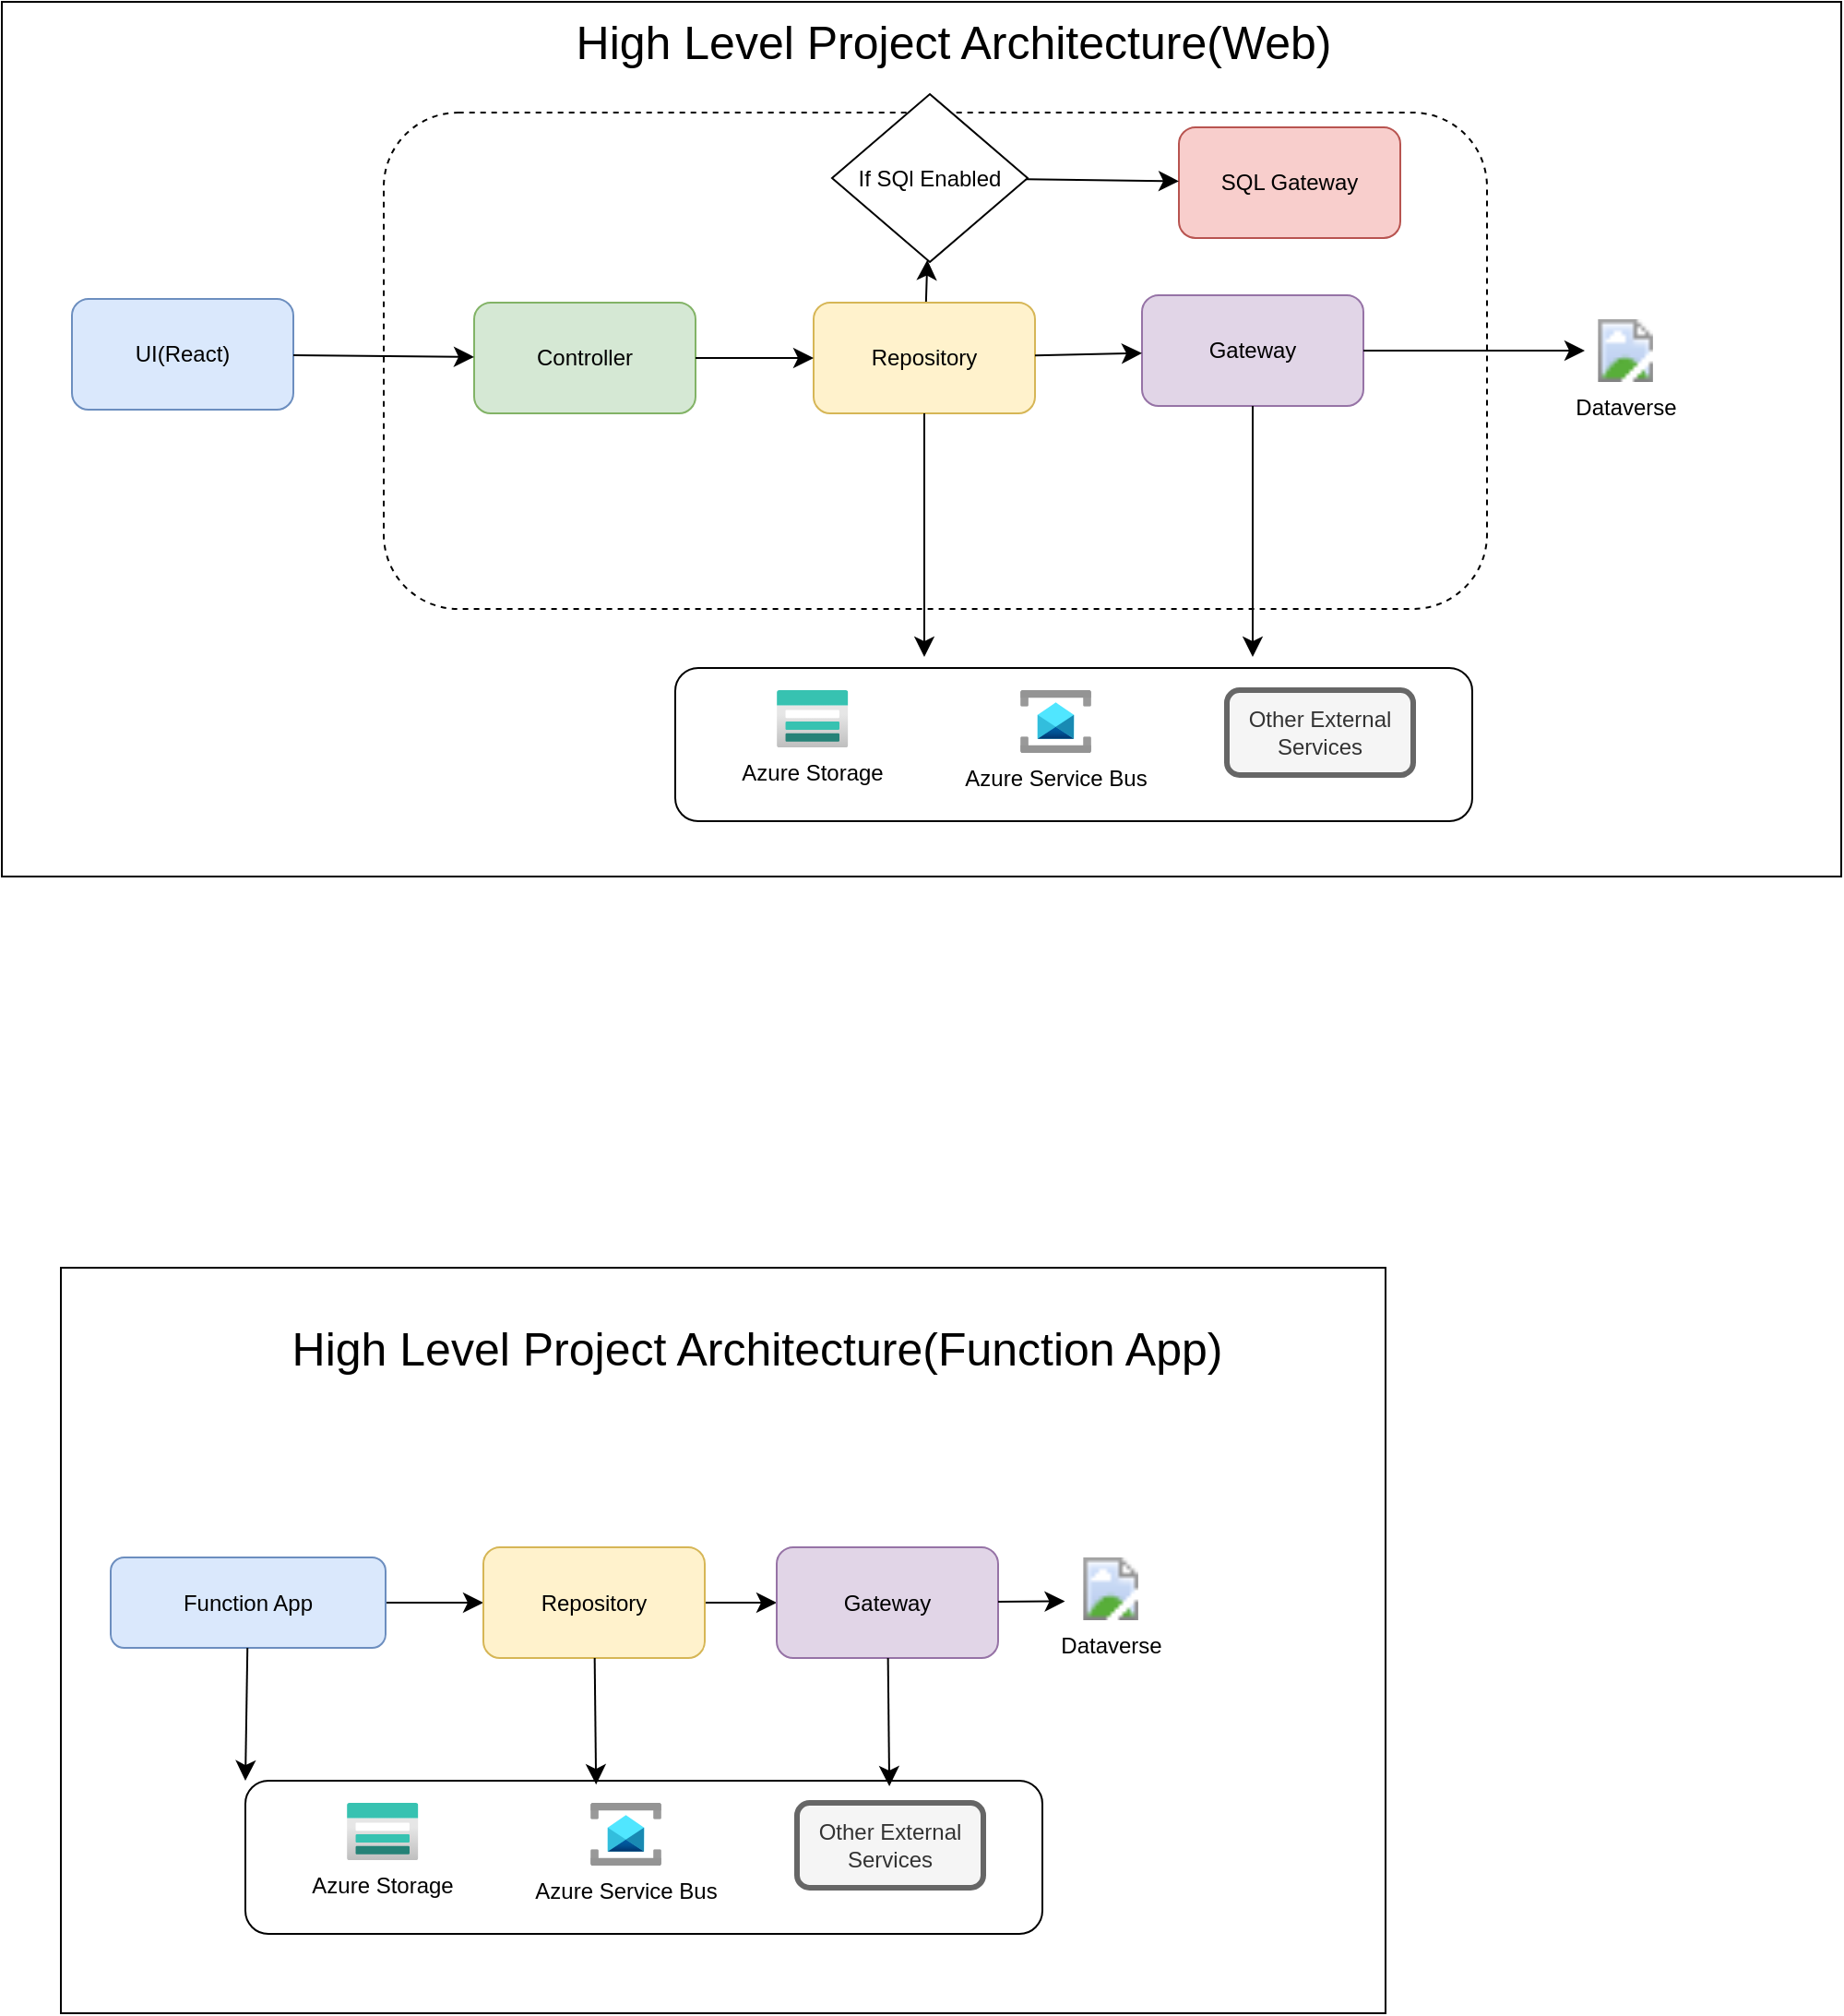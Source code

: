 <mxfile version="28.2.5" pages="2">
  <diagram name="Page-1" id="x1OhA_-38eUH34pju4il">
    <mxGraphModel dx="1842" dy="1414" grid="0" gridSize="10" guides="1" tooltips="1" connect="1" arrows="1" fold="1" page="0" pageScale="1" pageWidth="827" pageHeight="1169" math="0" shadow="0">
      <root>
        <mxCell id="0" />
        <mxCell id="1" parent="0" />
        <mxCell id="AJ37tBQN5iwFO-2dcgXH-24" value="" style="rounded=0;whiteSpace=wrap;html=1;" parent="1" vertex="1">
          <mxGeometry x="-661" y="-3" width="718" height="404" as="geometry" />
        </mxCell>
        <mxCell id="AJ37tBQN5iwFO-2dcgXH-26" value="&lt;font style=&quot;font-size: 25px;&quot;&gt;High Level Project Architecture(Function App)&lt;/font&gt;" style="text;html=1;align=center;verticalAlign=middle;whiteSpace=wrap;rounded=0;" parent="1" vertex="1">
          <mxGeometry x="-550" y="25" width="533" height="30" as="geometry" />
        </mxCell>
        <mxCell id="AJ37tBQN5iwFO-2dcgXH-42" value="" style="group;fillColor=#f8cecc;strokeColor=#b85450;" parent="1" vertex="1" connectable="0">
          <mxGeometry x="-693" y="-689" width="997" height="474" as="geometry" />
        </mxCell>
        <mxCell id="AJ37tBQN5iwFO-2dcgXH-18" value="" style="rounded=0;whiteSpace=wrap;html=1;" parent="AJ37tBQN5iwFO-2dcgXH-42" vertex="1">
          <mxGeometry width="997" height="474" as="geometry" />
        </mxCell>
        <mxCell id="AJ37tBQN5iwFO-2dcgXH-3" value="UI(React)" style="rounded=1;whiteSpace=wrap;html=1;fillColor=#dae8fc;strokeColor=#6c8ebf;movable=1;resizable=1;rotatable=1;deletable=1;editable=1;locked=0;connectable=1;" parent="AJ37tBQN5iwFO-2dcgXH-42" vertex="1">
          <mxGeometry x="38" y="161" width="120" height="60" as="geometry" />
        </mxCell>
        <mxCell id="AJ37tBQN5iwFO-2dcgXH-17" value="&lt;font style=&quot;font-size: 25px;&quot;&gt;High Level Project Architecture(Web)&lt;/font&gt;" style="text;html=1;align=center;verticalAlign=middle;whiteSpace=wrap;rounded=0;" parent="AJ37tBQN5iwFO-2dcgXH-42" vertex="1">
          <mxGeometry x="291" y="6" width="450" height="30" as="geometry" />
        </mxCell>
        <mxCell id="AJ37tBQN5iwFO-2dcgXH-20" value="" style="group" parent="AJ37tBQN5iwFO-2dcgXH-42" vertex="1" connectable="0">
          <mxGeometry x="207" y="60" width="598" height="269" as="geometry" />
        </mxCell>
        <mxCell id="AJ37tBQN5iwFO-2dcgXH-10" value="" style="rounded=1;whiteSpace=wrap;html=1;dashed=1;movable=1;resizable=1;rotatable=1;deletable=1;editable=1;locked=0;connectable=1;" parent="AJ37tBQN5iwFO-2dcgXH-20" vertex="1">
          <mxGeometry width="598" height="269" as="geometry" />
        </mxCell>
        <mxCell id="AJ37tBQN5iwFO-2dcgXH-4" value="Controller" style="whiteSpace=wrap;html=1;rounded=1;fillColor=#d5e8d4;strokeColor=#82b366;movable=1;resizable=1;rotatable=1;deletable=1;editable=1;locked=0;connectable=1;" parent="AJ37tBQN5iwFO-2dcgXH-20" vertex="1">
          <mxGeometry x="49" y="103" width="120" height="60" as="geometry" />
        </mxCell>
        <mxCell id="QjuW9BJIIYtECZ0wkGti-5" style="edgeStyle=none;curved=1;rounded=0;orthogonalLoop=1;jettySize=auto;html=1;fontSize=12;startSize=8;endSize=8;" edge="1" parent="AJ37tBQN5iwFO-2dcgXH-20" source="AJ37tBQN5iwFO-2dcgXH-6" target="QjuW9BJIIYtECZ0wkGti-4">
          <mxGeometry relative="1" as="geometry" />
        </mxCell>
        <mxCell id="AJ37tBQN5iwFO-2dcgXH-6" value="Repository" style="whiteSpace=wrap;html=1;rounded=1;fillColor=#fff2cc;strokeColor=#d6b656;movable=1;resizable=1;rotatable=1;deletable=1;editable=1;locked=0;connectable=1;" parent="AJ37tBQN5iwFO-2dcgXH-20" vertex="1">
          <mxGeometry x="233" y="103" width="120" height="60" as="geometry" />
        </mxCell>
        <mxCell id="AJ37tBQN5iwFO-2dcgXH-8" value="Gateway" style="whiteSpace=wrap;html=1;rounded=1;fillColor=#e1d5e7;strokeColor=#9673a6;movable=1;resizable=1;rotatable=1;deletable=1;editable=1;locked=0;connectable=1;" parent="AJ37tBQN5iwFO-2dcgXH-20" vertex="1">
          <mxGeometry x="411" y="99" width="120" height="60" as="geometry" />
        </mxCell>
        <mxCell id="AJ37tBQN5iwFO-2dcgXH-7" value="" style="edgeStyle=none;curved=1;rounded=0;orthogonalLoop=1;jettySize=auto;html=1;fontSize=12;startSize=8;endSize=8;movable=1;resizable=1;rotatable=1;deletable=1;editable=1;locked=0;connectable=1;" parent="AJ37tBQN5iwFO-2dcgXH-20" source="AJ37tBQN5iwFO-2dcgXH-4" target="AJ37tBQN5iwFO-2dcgXH-6" edge="1">
          <mxGeometry relative="1" as="geometry" />
        </mxCell>
        <mxCell id="AJ37tBQN5iwFO-2dcgXH-9" value="" style="edgeStyle=none;curved=1;rounded=0;orthogonalLoop=1;jettySize=auto;html=1;fontSize=12;startSize=8;endSize=8;movable=1;resizable=1;rotatable=1;deletable=1;editable=1;locked=0;connectable=1;" parent="AJ37tBQN5iwFO-2dcgXH-20" source="AJ37tBQN5iwFO-2dcgXH-6" target="AJ37tBQN5iwFO-2dcgXH-8" edge="1">
          <mxGeometry relative="1" as="geometry" />
        </mxCell>
        <mxCell id="QjuW9BJIIYtECZ0wkGti-2" value="SQL Gateway" style="rounded=1;whiteSpace=wrap;html=1;fillColor=#f8cecc;strokeColor=#b85450;" vertex="1" parent="AJ37tBQN5iwFO-2dcgXH-20">
          <mxGeometry x="431" y="8" width="120" height="60" as="geometry" />
        </mxCell>
        <mxCell id="QjuW9BJIIYtECZ0wkGti-6" style="edgeStyle=none;curved=1;rounded=0;orthogonalLoop=1;jettySize=auto;html=1;fontSize=12;startSize=8;endSize=8;" edge="1" parent="AJ37tBQN5iwFO-2dcgXH-20" source="QjuW9BJIIYtECZ0wkGti-4" target="QjuW9BJIIYtECZ0wkGti-2">
          <mxGeometry relative="1" as="geometry" />
        </mxCell>
        <mxCell id="QjuW9BJIIYtECZ0wkGti-4" value="If SQl Enabled" style="rhombus;whiteSpace=wrap;html=1;" vertex="1" parent="AJ37tBQN5iwFO-2dcgXH-20">
          <mxGeometry x="243" y="-10" width="106" height="91" as="geometry" />
        </mxCell>
        <mxCell id="AJ37tBQN5iwFO-2dcgXH-23" style="edgeStyle=none;curved=1;rounded=0;orthogonalLoop=1;jettySize=auto;html=1;fontSize=12;startSize=8;endSize=8;" parent="AJ37tBQN5iwFO-2dcgXH-42" source="AJ37tBQN5iwFO-2dcgXH-3" target="AJ37tBQN5iwFO-2dcgXH-4" edge="1">
          <mxGeometry relative="1" as="geometry" />
        </mxCell>
        <mxCell id="AJ37tBQN5iwFO-2dcgXH-16" style="edgeStyle=none;curved=1;rounded=0;orthogonalLoop=1;jettySize=auto;html=1;fontSize=12;startSize=8;endSize=8;exitX=1;exitY=0.5;exitDx=0;exitDy=0;movable=1;resizable=1;rotatable=1;deletable=1;editable=1;locked=0;connectable=1;" parent="AJ37tBQN5iwFO-2dcgXH-42" source="AJ37tBQN5iwFO-2dcgXH-8" target="AJ37tBQN5iwFO-2dcgXH-13" edge="1">
          <mxGeometry relative="1" as="geometry">
            <mxPoint x="821" y="189" as="targetPoint" />
          </mxGeometry>
        </mxCell>
        <mxCell id="AJ37tBQN5iwFO-2dcgXH-13" value="Dataverse" style="image;aspect=fixed;html=1;points=[];align=center;fontSize=12;image=img/lib/azure2/power_platform/Dataverse.svg;movable=1;resizable=1;rotatable=1;deletable=1;editable=1;locked=0;connectable=1;" parent="AJ37tBQN5iwFO-2dcgXH-42" vertex="1">
          <mxGeometry x="858" y="172" width="44.12" height="34" as="geometry" />
        </mxCell>
        <mxCell id="AJ37tBQN5iwFO-2dcgXH-52" style="edgeStyle=none;curved=1;rounded=0;orthogonalLoop=1;jettySize=auto;html=1;fontSize=12;startSize=8;endSize=8;" parent="AJ37tBQN5iwFO-2dcgXH-42" source="AJ37tBQN5iwFO-2dcgXH-6" edge="1">
          <mxGeometry relative="1" as="geometry">
            <mxPoint x="500" y="355" as="targetPoint" />
          </mxGeometry>
        </mxCell>
        <mxCell id="AJ37tBQN5iwFO-2dcgXH-53" style="edgeStyle=none;curved=1;rounded=0;orthogonalLoop=1;jettySize=auto;html=1;fontSize=12;startSize=8;endSize=8;" parent="AJ37tBQN5iwFO-2dcgXH-42" source="AJ37tBQN5iwFO-2dcgXH-8" edge="1">
          <mxGeometry relative="1" as="geometry">
            <mxPoint x="678" y="355" as="targetPoint" />
          </mxGeometry>
        </mxCell>
        <mxCell id="AJ37tBQN5iwFO-2dcgXH-55" value="" style="group" parent="AJ37tBQN5iwFO-2dcgXH-42" vertex="1" connectable="0">
          <mxGeometry x="366" y="361" width="432" height="83" as="geometry" />
        </mxCell>
        <mxCell id="AJ37tBQN5iwFO-2dcgXH-57" value="" style="group" parent="AJ37tBQN5iwFO-2dcgXH-55" vertex="1" connectable="0">
          <mxGeometry x="-1" width="432" height="83" as="geometry" />
        </mxCell>
        <mxCell id="AJ37tBQN5iwFO-2dcgXH-50" value="" style="rounded=1;whiteSpace=wrap;html=1;" parent="AJ37tBQN5iwFO-2dcgXH-57" vertex="1">
          <mxGeometry width="432" height="83" as="geometry" />
        </mxCell>
        <mxCell id="AJ37tBQN5iwFO-2dcgXH-56" value="" style="group" parent="AJ37tBQN5iwFO-2dcgXH-57" vertex="1" connectable="0">
          <mxGeometry x="55" y="12" width="345" height="46" as="geometry" />
        </mxCell>
        <mxCell id="AJ37tBQN5iwFO-2dcgXH-14" value="Azure Storage" style="image;aspect=fixed;html=1;points=[];align=center;fontSize=12;image=img/lib/azure2/storage/Storage_Accounts.svg;movable=1;resizable=1;rotatable=1;deletable=1;editable=1;locked=0;connectable=1;" parent="AJ37tBQN5iwFO-2dcgXH-56" vertex="1">
          <mxGeometry width="38.75" height="31" as="geometry" />
        </mxCell>
        <mxCell id="AJ37tBQN5iwFO-2dcgXH-12" value="Azure Service Bus" style="image;aspect=fixed;html=1;points=[];align=center;fontSize=12;image=img/lib/azure2/integration/Service_Bus.svg;movable=1;resizable=1;rotatable=1;deletable=1;editable=1;locked=0;connectable=1;" parent="AJ37tBQN5iwFO-2dcgXH-56" vertex="1">
          <mxGeometry x="132" width="38.53" height="34" as="geometry" />
        </mxCell>
        <mxCell id="AJ37tBQN5iwFO-2dcgXH-15" value="Other External Services" style="rounded=1;whiteSpace=wrap;html=1;fillColor=#f5f5f5;fontColor=#333333;strokeColor=#666666;strokeWidth=3;movable=1;resizable=1;rotatable=1;deletable=1;editable=1;locked=0;connectable=1;" parent="AJ37tBQN5iwFO-2dcgXH-56" vertex="1">
          <mxGeometry x="244" width="101" height="46" as="geometry" />
        </mxCell>
        <mxCell id="AJ37tBQN5iwFO-2dcgXH-48" style="edgeStyle=none;curved=1;rounded=0;orthogonalLoop=1;jettySize=auto;html=1;fontSize=12;startSize=8;endSize=8;" parent="1" source="AJ37tBQN5iwFO-2dcgXH-43" target="AJ37tBQN5iwFO-2dcgXH-44" edge="1">
          <mxGeometry relative="1" as="geometry" />
        </mxCell>
        <mxCell id="AJ37tBQN5iwFO-2dcgXH-43" value="Function App" style="rounded=1;whiteSpace=wrap;html=1;fillColor=#dae8fc;strokeColor=#6c8ebf;" parent="1" vertex="1">
          <mxGeometry x="-634" y="154" width="149" height="49" as="geometry" />
        </mxCell>
        <mxCell id="AJ37tBQN5iwFO-2dcgXH-47" value="" style="edgeStyle=none;curved=1;rounded=0;orthogonalLoop=1;jettySize=auto;html=1;fontSize=12;startSize=8;endSize=8;" parent="1" source="AJ37tBQN5iwFO-2dcgXH-44" target="AJ37tBQN5iwFO-2dcgXH-46" edge="1">
          <mxGeometry relative="1" as="geometry" />
        </mxCell>
        <mxCell id="AJ37tBQN5iwFO-2dcgXH-44" value="Repository" style="rounded=1;whiteSpace=wrap;html=1;fillColor=#fff2cc;strokeColor=#d6b656;" parent="1" vertex="1">
          <mxGeometry x="-432" y="148.5" width="120" height="60" as="geometry" />
        </mxCell>
        <mxCell id="AJ37tBQN5iwFO-2dcgXH-46" value="Gateway" style="whiteSpace=wrap;html=1;rounded=1;fillColor=#e1d5e7;strokeColor=#9673a6;" parent="1" vertex="1">
          <mxGeometry x="-273" y="148.5" width="120" height="60" as="geometry" />
        </mxCell>
        <mxCell id="AJ37tBQN5iwFO-2dcgXH-49" style="edgeStyle=none;curved=1;rounded=0;orthogonalLoop=1;jettySize=auto;html=1;entryX=0.016;entryY=0.386;entryDx=0;entryDy=0;entryPerimeter=0;fontSize=12;startSize=8;endSize=8;" parent="1" source="AJ37tBQN5iwFO-2dcgXH-46" edge="1">
          <mxGeometry relative="1" as="geometry">
            <mxPoint x="-116.76" y="177.748" as="targetPoint" />
          </mxGeometry>
        </mxCell>
        <mxCell id="AJ37tBQN5iwFO-2dcgXH-54" value="Dataverse" style="image;aspect=fixed;html=1;points=[];align=center;fontSize=12;image=img/lib/azure2/power_platform/Dataverse.svg;movable=1;resizable=1;rotatable=1;deletable=1;editable=1;locked=0;connectable=1;" parent="1" vertex="1">
          <mxGeometry x="-114" y="154" width="44.12" height="34" as="geometry" />
        </mxCell>
        <mxCell id="AJ37tBQN5iwFO-2dcgXH-58" value="" style="group" parent="1" vertex="1" connectable="0">
          <mxGeometry x="-561" y="275" width="432" height="83" as="geometry" />
        </mxCell>
        <mxCell id="AJ37tBQN5iwFO-2dcgXH-59" value="" style="rounded=1;whiteSpace=wrap;html=1;" parent="AJ37tBQN5iwFO-2dcgXH-58" vertex="1">
          <mxGeometry width="432" height="83" as="geometry" />
        </mxCell>
        <mxCell id="AJ37tBQN5iwFO-2dcgXH-60" value="" style="group" parent="AJ37tBQN5iwFO-2dcgXH-58" vertex="1" connectable="0">
          <mxGeometry x="55" y="12" width="345" height="46" as="geometry" />
        </mxCell>
        <mxCell id="AJ37tBQN5iwFO-2dcgXH-61" value="Azure Storage" style="image;aspect=fixed;html=1;points=[];align=center;fontSize=12;image=img/lib/azure2/storage/Storage_Accounts.svg;movable=1;resizable=1;rotatable=1;deletable=1;editable=1;locked=0;connectable=1;" parent="AJ37tBQN5iwFO-2dcgXH-60" vertex="1">
          <mxGeometry width="38.75" height="31" as="geometry" />
        </mxCell>
        <mxCell id="AJ37tBQN5iwFO-2dcgXH-62" value="Azure Service Bus" style="image;aspect=fixed;html=1;points=[];align=center;fontSize=12;image=img/lib/azure2/integration/Service_Bus.svg;movable=1;resizable=1;rotatable=1;deletable=1;editable=1;locked=0;connectable=1;" parent="AJ37tBQN5iwFO-2dcgXH-60" vertex="1">
          <mxGeometry x="132" width="38.53" height="34" as="geometry" />
        </mxCell>
        <mxCell id="AJ37tBQN5iwFO-2dcgXH-63" value="Other External Services" style="rounded=1;whiteSpace=wrap;html=1;fillColor=#f5f5f5;fontColor=#333333;strokeColor=#666666;strokeWidth=3;movable=1;resizable=1;rotatable=1;deletable=1;editable=1;locked=0;connectable=1;" parent="AJ37tBQN5iwFO-2dcgXH-60" vertex="1">
          <mxGeometry x="244" width="101" height="46" as="geometry" />
        </mxCell>
        <mxCell id="AJ37tBQN5iwFO-2dcgXH-64" style="edgeStyle=none;curved=1;rounded=0;orthogonalLoop=1;jettySize=auto;html=1;entryX=0.44;entryY=0.025;entryDx=0;entryDy=0;entryPerimeter=0;fontSize=12;startSize=8;endSize=8;" parent="1" source="AJ37tBQN5iwFO-2dcgXH-44" target="AJ37tBQN5iwFO-2dcgXH-59" edge="1">
          <mxGeometry relative="1" as="geometry" />
        </mxCell>
        <mxCell id="AJ37tBQN5iwFO-2dcgXH-65" style="edgeStyle=none;curved=1;rounded=0;orthogonalLoop=1;jettySize=auto;html=1;entryX=0.808;entryY=0.036;entryDx=0;entryDy=0;entryPerimeter=0;fontSize=12;startSize=8;endSize=8;" parent="1" source="AJ37tBQN5iwFO-2dcgXH-46" target="AJ37tBQN5iwFO-2dcgXH-59" edge="1">
          <mxGeometry relative="1" as="geometry" />
        </mxCell>
        <mxCell id="QjuW9BJIIYtECZ0wkGti-7" style="edgeStyle=none;curved=1;rounded=0;orthogonalLoop=1;jettySize=auto;html=1;entryX=0;entryY=0;entryDx=0;entryDy=0;fontSize=12;startSize=8;endSize=8;" edge="1" parent="1" source="AJ37tBQN5iwFO-2dcgXH-43" target="AJ37tBQN5iwFO-2dcgXH-59">
          <mxGeometry relative="1" as="geometry" />
        </mxCell>
      </root>
    </mxGraphModel>
  </diagram>
  <diagram id="oFysJqv28C7pIWWyxlNB" name="Page-2">
    <mxGraphModel dx="1489" dy="1277" grid="0" gridSize="10" guides="1" tooltips="1" connect="1" arrows="1" fold="1" page="0" pageScale="1" pageWidth="827" pageHeight="1169" math="0" shadow="0">
      <root>
        <mxCell id="0" />
        <mxCell id="1" parent="0" />
        <mxCell id="JjUZZSlwbRuEx0htVmUF-52" value="" style="rounded=0;whiteSpace=wrap;html=1;" vertex="1" parent="1">
          <mxGeometry x="276" y="625" width="990" height="433" as="geometry" />
        </mxCell>
        <mxCell id="JjUZZSlwbRuEx0htVmUF-32" value="" style="rounded=0;whiteSpace=wrap;html=1;" vertex="1" parent="1">
          <mxGeometry x="485" y="777" width="561" height="202" as="geometry" />
        </mxCell>
        <mxCell id="JjUZZSlwbRuEx0htVmUF-1" value="Campaign" style="rounded=1;fillColor=#dae8fc;strokeColor=#6c8ebf;" vertex="1" parent="1">
          <mxGeometry x="114" y="29" width="120" height="60" as="geometry" />
        </mxCell>
        <mxCell id="JjUZZSlwbRuEx0htVmUF-2" value="Tactic" style="rounded=1;fillColor=#d5e8d4;strokeColor=#82b366;" vertex="1" parent="1">
          <mxGeometry x="460" y="14" width="120" height="60" as="geometry" />
        </mxCell>
        <mxCell id="JjUZZSlwbRuEx0htVmUF-4" value="Project File" style="rounded=1;fillColor=#fff2cc;strokeColor=#d6b656;" vertex="1" parent="1">
          <mxGeometry x="717" y="-137" width="120" height="60" as="geometry" />
        </mxCell>
        <mxCell id="JjUZZSlwbRuEx0htVmUF-5" value="Milestone" style="rounded=1;fillColor=#e1d5e7;strokeColor=#9673a6;" vertex="1" parent="1">
          <mxGeometry x="447" y="-144" width="120" height="60" as="geometry" />
        </mxCell>
        <mxCell id="JjUZZSlwbRuEx0htVmUF-6" value="Calendar (Read-only)" style="rounded=1;fillColor=#f8cecc;strokeColor=#b85450;" vertex="1" parent="1">
          <mxGeometry x="276" y="340" width="140" height="60" as="geometry" />
        </mxCell>
        <mxCell id="JjUZZSlwbRuEx0htVmUF-7" value="Report (PBI)" style="rounded=1;fillColor=#cce5ff;strokeColor=#4d7dbf;" vertex="1" parent="1">
          <mxGeometry x="114" y="340" width="120" height="60" as="geometry" />
        </mxCell>
        <mxCell id="JjUZZSlwbRuEx0htVmUF-8" value="Paid Media (Hidden)" style="rounded=1;fillColor=#f5f5f5;strokeColor=#999999;" vertex="1" parent="1">
          <mxGeometry x="174" y="-132" width="150" height="60" as="geometry" />
        </mxCell>
        <mxCell id="JjUZZSlwbRuEx0htVmUF-9" value="My Workspace" style="rounded=1;fillColor=#ccffcc;strokeColor=#33cc33;" vertex="1" parent="1">
          <mxGeometry x="437" y="344" width="140" height="60" as="geometry" />
        </mxCell>
        <mxCell id="JjUZZSlwbRuEx0htVmUF-10" style="endArrow=block;" edge="1" parent="1" source="JjUZZSlwbRuEx0htVmUF-1" target="JjUZZSlwbRuEx0htVmUF-2">
          <mxGeometry relative="1" as="geometry" />
        </mxCell>
        <mxCell id="JjUZZSlwbRuEx0htVmUF-11" style="endArrow=block;entryX=0;entryY=0.5;entryDx=0;entryDy=0;" edge="1" parent="1" source="JjUZZSlwbRuEx0htVmUF-1" target="JjUZZSlwbRuEx0htVmUF-4">
          <mxGeometry relative="1" as="geometry">
            <mxPoint x="600" y="130" as="targetPoint" />
          </mxGeometry>
        </mxCell>
        <mxCell id="JjUZZSlwbRuEx0htVmUF-13" style="endArrow=block;" edge="1" parent="1" source="JjUZZSlwbRuEx0htVmUF-2" target="JjUZZSlwbRuEx0htVmUF-1">
          <mxGeometry relative="1" as="geometry" />
        </mxCell>
        <mxCell id="JjUZZSlwbRuEx0htVmUF-18" style="endArrow=block;" edge="1" parent="1" source="JjUZZSlwbRuEx0htVmUF-4" target="JjUZZSlwbRuEx0htVmUF-2">
          <mxGeometry relative="1" as="geometry" />
        </mxCell>
        <mxCell id="JjUZZSlwbRuEx0htVmUF-19" style="endArrow=block;" edge="1" parent="1" source="JjUZZSlwbRuEx0htVmUF-4" target="JjUZZSlwbRuEx0htVmUF-5">
          <mxGeometry relative="1" as="geometry" />
        </mxCell>
        <mxCell id="JjUZZSlwbRuEx0htVmUF-20" style="endArrow=block;" edge="1" parent="1" source="JjUZZSlwbRuEx0htVmUF-6" target="JjUZZSlwbRuEx0htVmUF-2">
          <mxGeometry relative="1" as="geometry" />
        </mxCell>
        <mxCell id="JjUZZSlwbRuEx0htVmUF-21" style="endArrow=block;" edge="1" parent="1" source="JjUZZSlwbRuEx0htVmUF-7" target="JjUZZSlwbRuEx0htVmUF-1">
          <mxGeometry relative="1" as="geometry" />
        </mxCell>
        <mxCell id="JjUZZSlwbRuEx0htVmUF-22" style="endArrow=block;" edge="1" parent="1" source="JjUZZSlwbRuEx0htVmUF-7" target="JjUZZSlwbRuEx0htVmUF-2">
          <mxGeometry relative="1" as="geometry" />
        </mxCell>
        <mxCell id="JjUZZSlwbRuEx0htVmUF-24" style="endArrow=block;" edge="1" parent="1" source="JjUZZSlwbRuEx0htVmUF-8" target="JjUZZSlwbRuEx0htVmUF-1">
          <mxGeometry relative="1" as="geometry" />
        </mxCell>
        <mxCell id="JjUZZSlwbRuEx0htVmUF-25" style="endArrow=block;" edge="1" parent="1" source="JjUZZSlwbRuEx0htVmUF-8" target="JjUZZSlwbRuEx0htVmUF-2">
          <mxGeometry relative="1" as="geometry" />
        </mxCell>
        <mxCell id="JjUZZSlwbRuEx0htVmUF-26" style="endArrow=block;" edge="1" parent="1" source="JjUZZSlwbRuEx0htVmUF-9" target="JjUZZSlwbRuEx0htVmUF-2">
          <mxGeometry relative="1" as="geometry" />
        </mxCell>
        <mxCell id="JjUZZSlwbRuEx0htVmUF-27" style="endArrow=block;" edge="1" parent="1" source="JjUZZSlwbRuEx0htVmUF-9" target="JjUZZSlwbRuEx0htVmUF-1">
          <mxGeometry relative="1" as="geometry" />
        </mxCell>
        <mxCell id="JjUZZSlwbRuEx0htVmUF-28" style="edgeStyle=none;curved=1;rounded=0;orthogonalLoop=1;jettySize=auto;html=1;fontSize=12;startSize=8;endSize=8;" edge="1" parent="1" source="JjUZZSlwbRuEx0htVmUF-5">
          <mxGeometry relative="1" as="geometry">
            <mxPoint x="528" y="13" as="targetPoint" />
            <Array as="points">
              <mxPoint x="526" y="-7" />
            </Array>
          </mxGeometry>
        </mxCell>
        <mxCell id="JjUZZSlwbRuEx0htVmUF-31" value="" style="edgeStyle=none;curved=1;rounded=0;orthogonalLoop=1;jettySize=auto;html=1;fontSize=12;startSize=8;endSize=8;" edge="1" parent="1" source="JjUZZSlwbRuEx0htVmUF-29" target="JjUZZSlwbRuEx0htVmUF-30">
          <mxGeometry relative="1" as="geometry" />
        </mxCell>
        <mxCell id="JjUZZSlwbRuEx0htVmUF-50" style="edgeStyle=none;curved=1;rounded=0;orthogonalLoop=1;jettySize=auto;html=1;entryX=0.5;entryY=0;entryDx=0;entryDy=0;fontSize=12;startSize=8;endSize=8;" edge="1" parent="1" source="JjUZZSlwbRuEx0htVmUF-29" target="JjUZZSlwbRuEx0htVmUF-49">
          <mxGeometry relative="1" as="geometry">
            <Array as="points">
              <mxPoint x="409" y="643" />
            </Array>
          </mxGeometry>
        </mxCell>
        <mxCell id="JjUZZSlwbRuEx0htVmUF-29" value="Campaign" style="rounded=1;whiteSpace=wrap;html=1;fillColor=#dae8fc;strokeColor=#6c8ebf;" vertex="1" parent="1">
          <mxGeometry x="716" y="672" width="120" height="60" as="geometry" />
        </mxCell>
        <mxCell id="JjUZZSlwbRuEx0htVmUF-37" style="edgeStyle=none;curved=1;rounded=0;orthogonalLoop=1;jettySize=auto;html=1;entryX=0.5;entryY=0;entryDx=0;entryDy=0;fontSize=12;startSize=8;endSize=8;" edge="1" parent="1" source="JjUZZSlwbRuEx0htVmUF-30" target="JjUZZSlwbRuEx0htVmUF-33">
          <mxGeometry relative="1" as="geometry" />
        </mxCell>
        <mxCell id="JjUZZSlwbRuEx0htVmUF-38" style="edgeStyle=none;curved=1;rounded=0;orthogonalLoop=1;jettySize=auto;html=1;fontSize=12;startSize=8;endSize=8;" edge="1" parent="1" source="JjUZZSlwbRuEx0htVmUF-30" target="JjUZZSlwbRuEx0htVmUF-34">
          <mxGeometry relative="1" as="geometry" />
        </mxCell>
        <mxCell id="JjUZZSlwbRuEx0htVmUF-39" style="edgeStyle=none;curved=1;rounded=0;orthogonalLoop=1;jettySize=auto;html=1;fontSize=12;startSize=8;endSize=8;" edge="1" parent="1" source="JjUZZSlwbRuEx0htVmUF-30" target="JjUZZSlwbRuEx0htVmUF-35">
          <mxGeometry relative="1" as="geometry" />
        </mxCell>
        <mxCell id="JjUZZSlwbRuEx0htVmUF-40" style="edgeStyle=none;curved=1;rounded=0;orthogonalLoop=1;jettySize=auto;html=1;fontSize=12;startSize=8;endSize=8;" edge="1" parent="1" source="JjUZZSlwbRuEx0htVmUF-30" target="JjUZZSlwbRuEx0htVmUF-36">
          <mxGeometry relative="1" as="geometry" />
        </mxCell>
        <mxCell id="JjUZZSlwbRuEx0htVmUF-51" style="edgeStyle=none;curved=1;rounded=0;orthogonalLoop=1;jettySize=auto;html=1;fontSize=12;startSize=8;endSize=8;" edge="1" parent="1" source="JjUZZSlwbRuEx0htVmUF-30" target="JjUZZSlwbRuEx0htVmUF-49">
          <mxGeometry relative="1" as="geometry" />
        </mxCell>
        <mxCell id="JjUZZSlwbRuEx0htVmUF-30" value="Tactics" style="rounded=1;whiteSpace=wrap;html=1;fillColor=#fff2cc;strokeColor=#d6b656;" vertex="1" parent="1">
          <mxGeometry x="716" y="803" width="120" height="60" as="geometry" />
        </mxCell>
        <mxCell id="JjUZZSlwbRuEx0htVmUF-33" value="Milestone" style="rounded=1;fillColor=#e1d5e7;strokeColor=#9673a6;dashed=1;" vertex="1" parent="1">
          <mxGeometry x="505" y="909" width="114" height="39" as="geometry" />
        </mxCell>
        <mxCell id="JjUZZSlwbRuEx0htVmUF-34" value="Project File" style="rounded=1;fillColor=#fff2cc;strokeColor=#d6b656;dashed=1;" vertex="1" parent="1">
          <mxGeometry x="641" y="913" width="121" height="38.5" as="geometry" />
        </mxCell>
        <mxCell id="JjUZZSlwbRuEx0htVmUF-35" value="Related Campaigns" style="rounded=1;fillColor=#dae8fc;strokeColor=#6c8ebf;" vertex="1" parent="1">
          <mxGeometry x="780" y="914.75" width="111" height="36.75" as="geometry" />
        </mxCell>
        <mxCell id="JjUZZSlwbRuEx0htVmUF-36" value="Paid Media" style="rounded=1;fillColor=#f8cecc;strokeColor=#b85450;" vertex="1" parent="1">
          <mxGeometry x="911" y="914.75" width="111" height="36.75" as="geometry" />
        </mxCell>
        <mxCell id="JjUZZSlwbRuEx0htVmUF-47" value="" style="group" vertex="1" connectable="0" parent="1">
          <mxGeometry x="1104" y="698.5" width="143" height="269" as="geometry" />
        </mxCell>
        <mxCell id="JjUZZSlwbRuEx0htVmUF-41" value="" style="rounded=0;whiteSpace=wrap;html=1;dashed=1;dashPattern=12 12;" vertex="1" parent="JjUZZSlwbRuEx0htVmUF-47">
          <mxGeometry width="143" height="269" as="geometry" />
        </mxCell>
        <mxCell id="JjUZZSlwbRuEx0htVmUF-43" value="Report" style="ellipse;whiteSpace=wrap;html=1;fillColor=#f8cecc;strokeColor=#b85450;" vertex="1" parent="JjUZZSlwbRuEx0htVmUF-47">
          <mxGeometry x="22.5" y="43.5" width="98" height="61" as="geometry" />
        </mxCell>
        <mxCell id="JjUZZSlwbRuEx0htVmUF-45" value="Flow" style="ellipse;whiteSpace=wrap;html=1;fillColor=#e1d5e7;strokeColor=#9673a6;" vertex="1" parent="JjUZZSlwbRuEx0htVmUF-47">
          <mxGeometry x="29" y="149" width="98" height="61" as="geometry" />
        </mxCell>
        <mxCell id="JjUZZSlwbRuEx0htVmUF-48" style="edgeStyle=none;curved=1;rounded=0;orthogonalLoop=1;jettySize=auto;html=1;entryX=0.021;entryY=0.669;entryDx=0;entryDy=0;entryPerimeter=0;fontSize=12;startSize=8;endSize=8;" edge="1" parent="1" source="JjUZZSlwbRuEx0htVmUF-32" target="JjUZZSlwbRuEx0htVmUF-41">
          <mxGeometry relative="1" as="geometry" />
        </mxCell>
        <mxCell id="JjUZZSlwbRuEx0htVmUF-49" value="My Workspace" style="rounded=0;whiteSpace=wrap;html=1;fillColor=#fff2cc;strokeColor=#d6b656;" vertex="1" parent="1">
          <mxGeometry x="292" y="804" width="120" height="60" as="geometry" />
        </mxCell>
      </root>
    </mxGraphModel>
  </diagram>
</mxfile>
